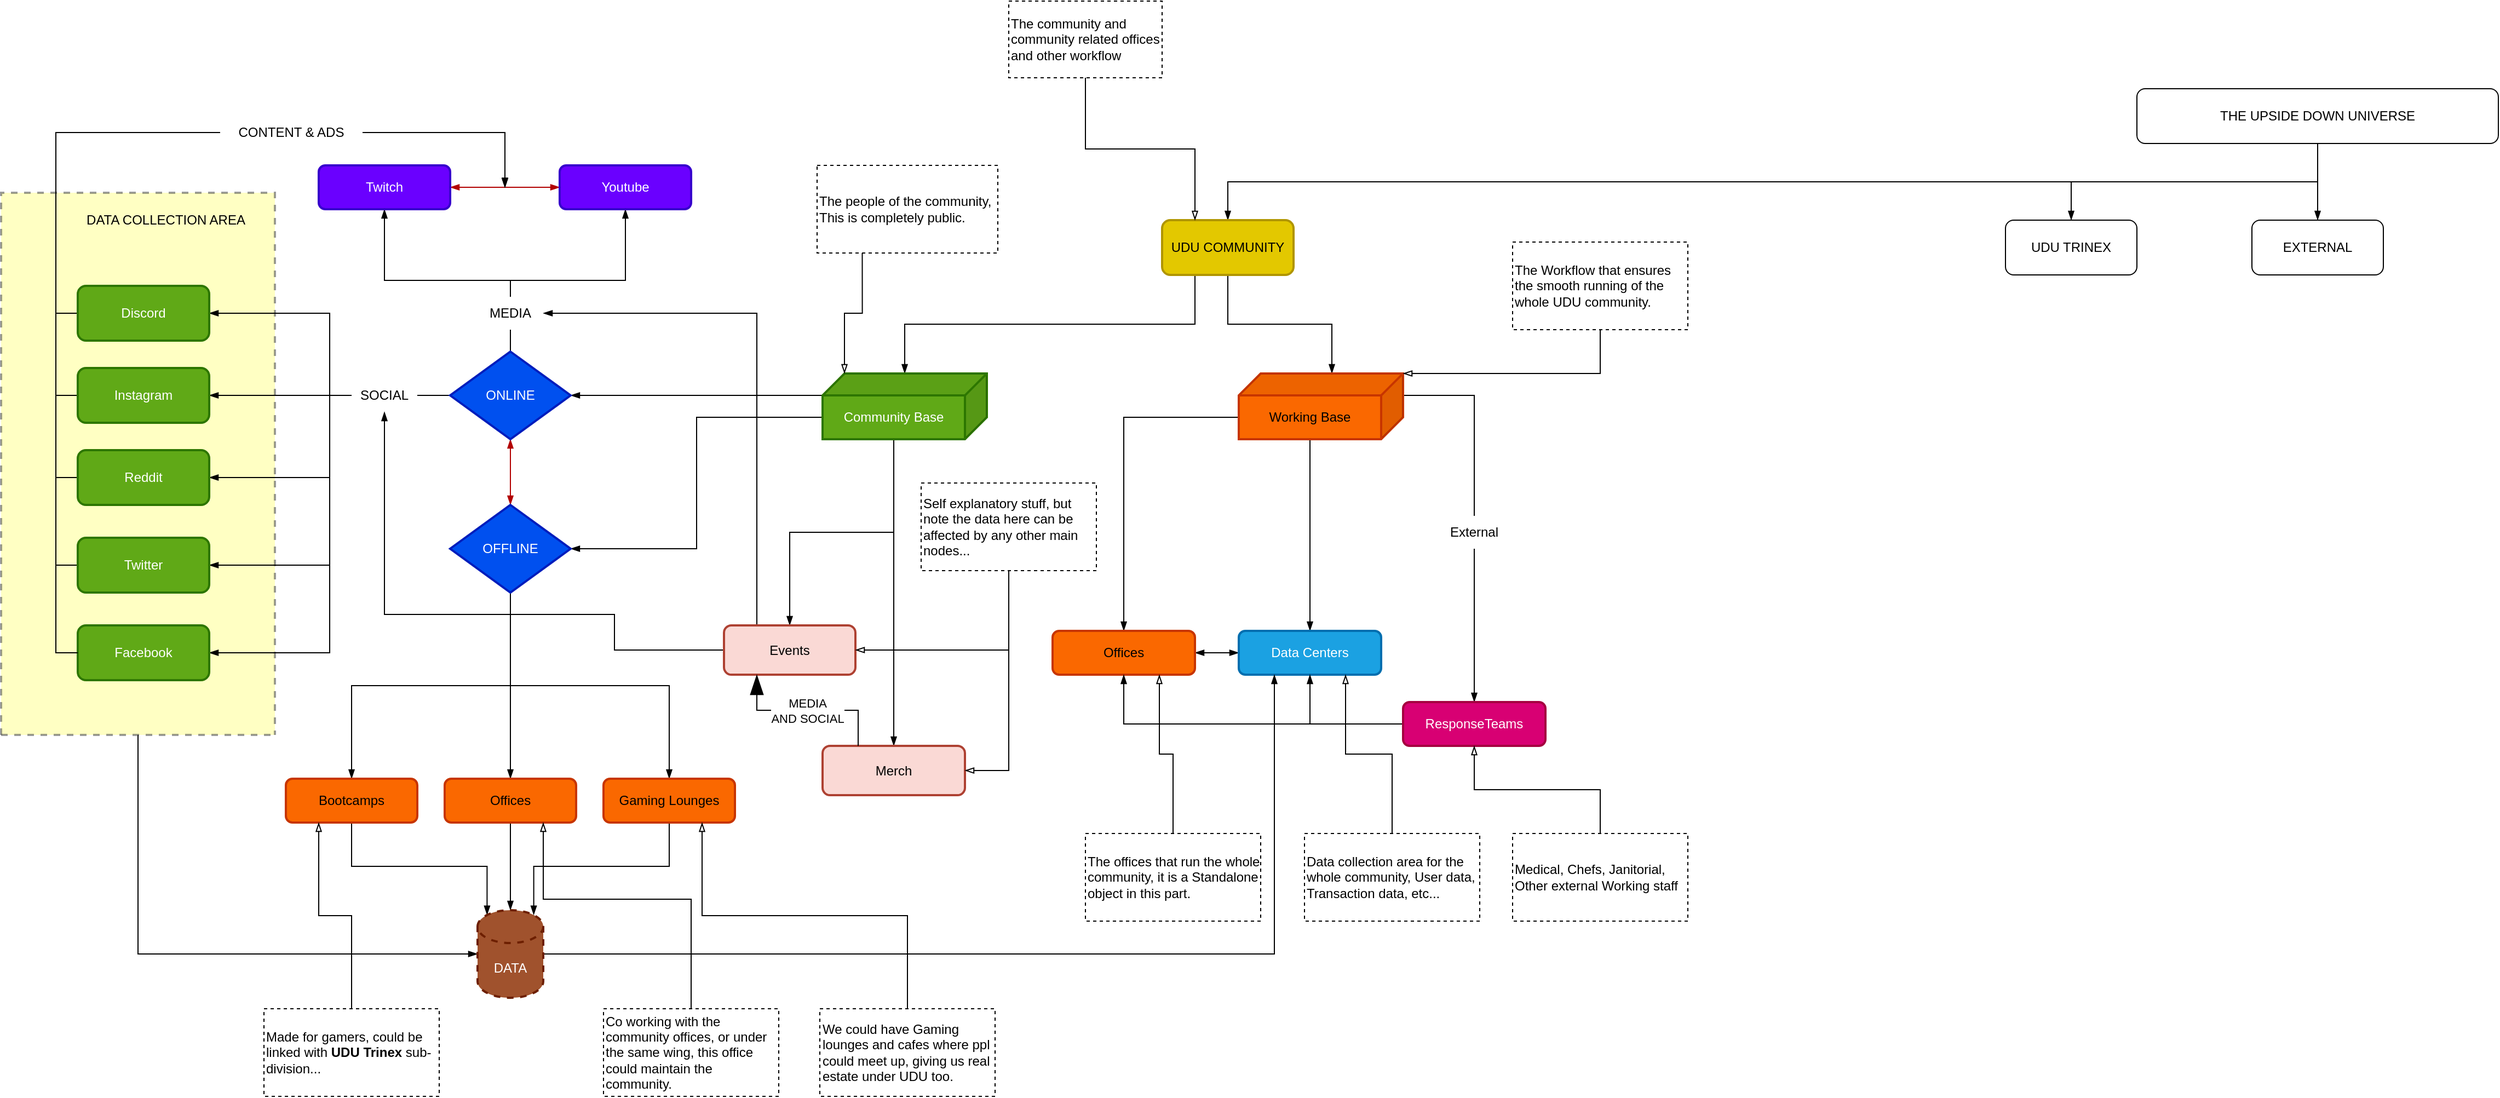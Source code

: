 <mxfile version="17.4.5" type="github">
  <diagram id="UzIdOdW8rw7MmlWbH4_H" name="Page-1">
    <mxGraphModel dx="6578" dy="945" grid="1" gridSize="10" guides="1" tooltips="1" connect="1" arrows="1" fold="1" page="1" pageScale="1" pageWidth="5000" pageHeight="5000" math="0" shadow="0">
      <root>
        <mxCell id="0" />
        <mxCell id="1" parent="0" />
        <mxCell id="_O0FLv9GBhPRjWfexVnR-100" style="edgeStyle=orthogonalEdgeStyle;rounded=0;orthogonalLoop=1;jettySize=auto;html=1;exitX=0.5;exitY=1;exitDx=0;exitDy=0;entryX=0;entryY=0.5;entryDx=0;entryDy=0;entryPerimeter=0;startArrow=none;startFill=0;endArrow=blockThin;endFill=1;" edge="1" parent="1" source="_O0FLv9GBhPRjWfexVnR-96" target="_O0FLv9GBhPRjWfexVnR-99">
          <mxGeometry relative="1" as="geometry" />
        </mxCell>
        <mxCell id="_O0FLv9GBhPRjWfexVnR-96" value="" style="swimlane;startSize=520;shadow=0;dashed=1;strokeColor=#36393d;strokeWidth=2;fillColor=#ffff88;gradientColor=none;opacity=50;" vertex="1" parent="1">
          <mxGeometry x="-1540" y="215" width="250" height="495" as="geometry" />
        </mxCell>
        <mxCell id="_O0FLv9GBhPRjWfexVnR-97" value="DATA COLLECTION AREA" style="text;html=1;align=center;verticalAlign=middle;resizable=0;points=[];autosize=1;strokeColor=none;fillColor=none;" vertex="1" parent="_O0FLv9GBhPRjWfexVnR-96">
          <mxGeometry x="70" y="15" width="160" height="20" as="geometry" />
        </mxCell>
        <mxCell id="_O0FLv9GBhPRjWfexVnR-3" style="edgeStyle=orthogonalEdgeStyle;rounded=0;orthogonalLoop=1;jettySize=auto;html=1;exitX=0.5;exitY=1;exitDx=0;exitDy=0;endArrow=blockThin;endFill=1;" edge="1" parent="1" source="_O0FLv9GBhPRjWfexVnR-1" target="_O0FLv9GBhPRjWfexVnR-6">
          <mxGeometry relative="1" as="geometry">
            <mxPoint x="575" y="270" as="targetPoint" />
          </mxGeometry>
        </mxCell>
        <mxCell id="_O0FLv9GBhPRjWfexVnR-7" style="edgeStyle=orthogonalEdgeStyle;rounded=0;orthogonalLoop=1;jettySize=auto;html=1;exitX=0.5;exitY=1;exitDx=0;exitDy=0;endArrow=blockThin;endFill=1;" edge="1" parent="1" source="_O0FLv9GBhPRjWfexVnR-1" target="_O0FLv9GBhPRjWfexVnR-8">
          <mxGeometry relative="1" as="geometry">
            <mxPoint x="320" y="240" as="targetPoint" />
          </mxGeometry>
        </mxCell>
        <mxCell id="_O0FLv9GBhPRjWfexVnR-9" style="edgeStyle=orthogonalEdgeStyle;rounded=0;orthogonalLoop=1;jettySize=auto;html=1;exitX=0.5;exitY=1;exitDx=0;exitDy=0;endArrow=blockThin;endFill=1;" edge="1" parent="1" source="_O0FLv9GBhPRjWfexVnR-1" target="_O0FLv9GBhPRjWfexVnR-10">
          <mxGeometry relative="1" as="geometry">
            <mxPoint x="150" y="240" as="targetPoint" />
          </mxGeometry>
        </mxCell>
        <mxCell id="_O0FLv9GBhPRjWfexVnR-1" value="THE UPSIDE DOWN UNIVERSE" style="rounded=1;whiteSpace=wrap;html=1;" vertex="1" parent="1">
          <mxGeometry x="410" y="120" width="330" height="50" as="geometry" />
        </mxCell>
        <mxCell id="_O0FLv9GBhPRjWfexVnR-6" value="EXTERNAL" style="rounded=1;whiteSpace=wrap;html=1;" vertex="1" parent="1">
          <mxGeometry x="515" y="240" width="120" height="50" as="geometry" />
        </mxCell>
        <mxCell id="_O0FLv9GBhPRjWfexVnR-8" value="UDU TRINEX" style="rounded=1;whiteSpace=wrap;html=1;" vertex="1" parent="1">
          <mxGeometry x="290" y="240" width="120" height="50" as="geometry" />
        </mxCell>
        <mxCell id="_O0FLv9GBhPRjWfexVnR-13" style="edgeStyle=orthogonalEdgeStyle;rounded=0;orthogonalLoop=1;jettySize=auto;html=1;exitX=0.25;exitY=1;exitDx=0;exitDy=0;endArrow=blockThin;endFill=1;" edge="1" parent="1" source="_O0FLv9GBhPRjWfexVnR-10" target="_O0FLv9GBhPRjWfexVnR-14">
          <mxGeometry relative="1" as="geometry">
            <mxPoint x="-530" y="360" as="targetPoint" />
          </mxGeometry>
        </mxCell>
        <mxCell id="_O0FLv9GBhPRjWfexVnR-56" style="edgeStyle=orthogonalEdgeStyle;rounded=0;orthogonalLoop=1;jettySize=auto;html=1;exitX=0.5;exitY=1;exitDx=0;exitDy=0;entryX=0;entryY=0;entryDx=65;entryDy=0;entryPerimeter=0;startArrow=none;startFill=0;endArrow=blockThin;endFill=1;" edge="1" parent="1" source="_O0FLv9GBhPRjWfexVnR-10" target="_O0FLv9GBhPRjWfexVnR-55">
          <mxGeometry relative="1" as="geometry" />
        </mxCell>
        <mxCell id="_O0FLv9GBhPRjWfexVnR-10" value="UDU COMMUNITY" style="rounded=1;whiteSpace=wrap;html=1;fillColor=#e3c800;strokeColor=#B09500;fontColor=#000000;strokeWidth=2;" vertex="1" parent="1">
          <mxGeometry x="-480" y="240" width="120" height="50" as="geometry" />
        </mxCell>
        <mxCell id="_O0FLv9GBhPRjWfexVnR-57" style="edgeStyle=orthogonalEdgeStyle;rounded=0;orthogonalLoop=1;jettySize=auto;html=1;exitX=0.5;exitY=1;exitDx=0;exitDy=0;entryX=0.25;entryY=0;entryDx=0;entryDy=0;startArrow=none;startFill=0;endArrow=blockThin;endFill=0;" edge="1" parent="1" source="_O0FLv9GBhPRjWfexVnR-11" target="_O0FLv9GBhPRjWfexVnR-10">
          <mxGeometry relative="1" as="geometry" />
        </mxCell>
        <mxCell id="_O0FLv9GBhPRjWfexVnR-11" value="The community and community related offices and other workflow" style="text;html=1;strokeColor=default;fillColor=none;align=left;verticalAlign=middle;whiteSpace=wrap;rounded=0;dashed=1;" vertex="1" parent="1">
          <mxGeometry x="-620" y="40" width="140" height="70" as="geometry" />
        </mxCell>
        <mxCell id="_O0FLv9GBhPRjWfexVnR-15" style="edgeStyle=orthogonalEdgeStyle;rounded=0;orthogonalLoop=1;jettySize=auto;html=1;exitX=0;exitY=0;exitDx=150;exitDy=20;exitPerimeter=0;endArrow=blockThin;endFill=1;" edge="1" parent="1" source="_O0FLv9GBhPRjWfexVnR-14" target="_O0FLv9GBhPRjWfexVnR-16">
          <mxGeometry relative="1" as="geometry">
            <mxPoint x="-1020" y="400" as="targetPoint" />
          </mxGeometry>
        </mxCell>
        <mxCell id="_O0FLv9GBhPRjWfexVnR-45" style="edgeStyle=orthogonalEdgeStyle;rounded=0;orthogonalLoop=1;jettySize=auto;html=1;exitX=0;exitY=0;exitDx=150;exitDy=40;exitPerimeter=0;entryX=1;entryY=0.5;entryDx=0;entryDy=0;startArrow=none;startFill=0;endArrow=blockThin;endFill=1;" edge="1" parent="1" source="_O0FLv9GBhPRjWfexVnR-14" target="_O0FLv9GBhPRjWfexVnR-44">
          <mxGeometry relative="1" as="geometry" />
        </mxCell>
        <mxCell id="_O0FLv9GBhPRjWfexVnR-72" style="edgeStyle=orthogonalEdgeStyle;rounded=0;orthogonalLoop=1;jettySize=auto;html=1;exitX=0;exitY=0;exitDx=85;exitDy=60;exitPerimeter=0;startArrow=none;startFill=0;endArrow=blockThin;endFill=1;" edge="1" parent="1" source="_O0FLv9GBhPRjWfexVnR-14" target="_O0FLv9GBhPRjWfexVnR-73">
          <mxGeometry relative="1" as="geometry">
            <mxPoint x="-820" y="600" as="targetPoint" />
          </mxGeometry>
        </mxCell>
        <mxCell id="_O0FLv9GBhPRjWfexVnR-74" style="edgeStyle=orthogonalEdgeStyle;rounded=0;orthogonalLoop=1;jettySize=auto;html=1;exitX=0;exitY=0;exitDx=85;exitDy=60;exitPerimeter=0;startArrow=none;startFill=0;endArrow=blockThin;endFill=1;" edge="1" parent="1" source="_O0FLv9GBhPRjWfexVnR-14" target="_O0FLv9GBhPRjWfexVnR-75">
          <mxGeometry relative="1" as="geometry">
            <mxPoint x="-650" y="610" as="targetPoint" />
          </mxGeometry>
        </mxCell>
        <mxCell id="_O0FLv9GBhPRjWfexVnR-14" value="Community Base" style="shape=cube;whiteSpace=wrap;html=1;boundedLbl=1;backgroundOutline=1;darkOpacity=0.05;darkOpacity2=0.1;strokeColor=#2D7600;shadow=0;flipH=1;fillColor=#60a917;fontColor=#ffffff;strokeWidth=2;" vertex="1" parent="1">
          <mxGeometry x="-790" y="380" width="150" height="60" as="geometry" />
        </mxCell>
        <mxCell id="_O0FLv9GBhPRjWfexVnR-17" style="rounded=0;orthogonalLoop=1;jettySize=auto;html=1;exitX=0.5;exitY=0;exitDx=0;exitDy=0;endArrow=blockThin;endFill=1;edgeStyle=orthogonalEdgeStyle;" edge="1" parent="1" source="_O0FLv9GBhPRjWfexVnR-16" target="_O0FLv9GBhPRjWfexVnR-18">
          <mxGeometry relative="1" as="geometry">
            <mxPoint x="-970" y="200" as="targetPoint" />
          </mxGeometry>
        </mxCell>
        <mxCell id="_O0FLv9GBhPRjWfexVnR-21" style="edgeStyle=orthogonalEdgeStyle;rounded=0;orthogonalLoop=1;jettySize=auto;html=1;exitX=0.5;exitY=0;exitDx=0;exitDy=0;entryX=0.5;entryY=1;entryDx=0;entryDy=0;endArrow=blockThin;endFill=1;" edge="1" parent="1" source="_O0FLv9GBhPRjWfexVnR-16" target="_O0FLv9GBhPRjWfexVnR-19">
          <mxGeometry relative="1" as="geometry" />
        </mxCell>
        <mxCell id="_O0FLv9GBhPRjWfexVnR-23" style="edgeStyle=orthogonalEdgeStyle;rounded=0;orthogonalLoop=1;jettySize=auto;html=1;exitX=0;exitY=0.5;exitDx=0;exitDy=0;endArrow=blockThin;endFill=1;" edge="1" parent="1" source="_O0FLv9GBhPRjWfexVnR-16" target="_O0FLv9GBhPRjWfexVnR-24">
          <mxGeometry relative="1" as="geometry">
            <mxPoint x="-1360" y="400" as="targetPoint" />
          </mxGeometry>
        </mxCell>
        <mxCell id="_O0FLv9GBhPRjWfexVnR-30" style="edgeStyle=orthogonalEdgeStyle;rounded=0;orthogonalLoop=1;jettySize=auto;html=1;exitX=0;exitY=0.5;exitDx=0;exitDy=0;entryX=1;entryY=0.5;entryDx=0;entryDy=0;endArrow=blockThin;endFill=1;" edge="1" parent="1" source="_O0FLv9GBhPRjWfexVnR-16" target="_O0FLv9GBhPRjWfexVnR-26">
          <mxGeometry relative="1" as="geometry" />
        </mxCell>
        <mxCell id="_O0FLv9GBhPRjWfexVnR-31" style="edgeStyle=orthogonalEdgeStyle;rounded=0;orthogonalLoop=1;jettySize=auto;html=1;exitX=0;exitY=0.5;exitDx=0;exitDy=0;entryX=1;entryY=0.5;entryDx=0;entryDy=0;endArrow=blockThin;endFill=1;" edge="1" parent="1" source="_O0FLv9GBhPRjWfexVnR-16" target="_O0FLv9GBhPRjWfexVnR-27">
          <mxGeometry relative="1" as="geometry" />
        </mxCell>
        <mxCell id="_O0FLv9GBhPRjWfexVnR-32" style="edgeStyle=orthogonalEdgeStyle;rounded=0;orthogonalLoop=1;jettySize=auto;html=1;exitX=0;exitY=0.5;exitDx=0;exitDy=0;entryX=1;entryY=0.5;entryDx=0;entryDy=0;endArrow=blockThin;endFill=1;" edge="1" parent="1" source="_O0FLv9GBhPRjWfexVnR-16" target="_O0FLv9GBhPRjWfexVnR-28">
          <mxGeometry relative="1" as="geometry" />
        </mxCell>
        <mxCell id="_O0FLv9GBhPRjWfexVnR-33" style="edgeStyle=orthogonalEdgeStyle;rounded=0;orthogonalLoop=1;jettySize=auto;html=1;exitX=0;exitY=0.5;exitDx=0;exitDy=0;entryX=1;entryY=0.5;entryDx=0;entryDy=0;endArrow=blockThin;endFill=1;" edge="1" parent="1" source="_O0FLv9GBhPRjWfexVnR-16" target="_O0FLv9GBhPRjWfexVnR-29">
          <mxGeometry relative="1" as="geometry" />
        </mxCell>
        <mxCell id="_O0FLv9GBhPRjWfexVnR-48" style="edgeStyle=orthogonalEdgeStyle;rounded=0;orthogonalLoop=1;jettySize=auto;html=1;exitX=0.5;exitY=1;exitDx=0;exitDy=0;entryX=0.5;entryY=0;entryDx=0;entryDy=0;startArrow=blockThin;startFill=1;endArrow=blockThin;endFill=1;fillColor=#e51400;strokeColor=#B20000;" edge="1" parent="1" source="_O0FLv9GBhPRjWfexVnR-16" target="_O0FLv9GBhPRjWfexVnR-44">
          <mxGeometry relative="1" as="geometry" />
        </mxCell>
        <mxCell id="_O0FLv9GBhPRjWfexVnR-16" value="ONLINE" style="rhombus;whiteSpace=wrap;html=1;shadow=0;strokeColor=#001DBC;strokeWidth=2;fillColor=#0050ef;fontColor=#ffffff;" vertex="1" parent="1">
          <mxGeometry x="-1130" y="360" width="110" height="80" as="geometry" />
        </mxCell>
        <mxCell id="_O0FLv9GBhPRjWfexVnR-35" style="edgeStyle=orthogonalEdgeStyle;rounded=0;orthogonalLoop=1;jettySize=auto;html=1;exitX=0;exitY=0.5;exitDx=0;exitDy=0;entryX=1;entryY=0.5;entryDx=0;entryDy=0;endArrow=blockThin;endFill=1;startArrow=blockThin;startFill=1;fillColor=#e51400;strokeColor=#B20000;" edge="1" parent="1" source="_O0FLv9GBhPRjWfexVnR-18" target="_O0FLv9GBhPRjWfexVnR-19">
          <mxGeometry relative="1" as="geometry" />
        </mxCell>
        <mxCell id="_O0FLv9GBhPRjWfexVnR-18" value="Youtube" style="rounded=1;whiteSpace=wrap;html=1;shadow=0;strokeColor=#3700CC;strokeWidth=2;fillColor=#6a00ff;fontColor=#ffffff;" vertex="1" parent="1">
          <mxGeometry x="-1030" y="190" width="120" height="40" as="geometry" />
        </mxCell>
        <mxCell id="_O0FLv9GBhPRjWfexVnR-19" value="Twitch" style="rounded=1;whiteSpace=wrap;html=1;shadow=0;strokeColor=#3700CC;strokeWidth=2;fillColor=#6a00ff;fontColor=#ffffff;" vertex="1" parent="1">
          <mxGeometry x="-1250" y="190" width="120" height="40" as="geometry" />
        </mxCell>
        <mxCell id="_O0FLv9GBhPRjWfexVnR-22" value="MEDIA" style="text;html=1;strokeColor=none;fillColor=default;align=center;verticalAlign=middle;whiteSpace=wrap;rounded=0;shadow=0;" vertex="1" parent="1">
          <mxGeometry x="-1105" y="310" width="60" height="30" as="geometry" />
        </mxCell>
        <mxCell id="_O0FLv9GBhPRjWfexVnR-37" style="edgeStyle=orthogonalEdgeStyle;rounded=0;orthogonalLoop=1;jettySize=auto;html=1;exitX=0;exitY=0.5;exitDx=0;exitDy=0;startArrow=none;startFill=0;endArrow=blockThin;endFill=1;" edge="1" parent="1" source="_O0FLv9GBhPRjWfexVnR-24">
          <mxGeometry relative="1" as="geometry">
            <mxPoint x="-1080" y="210" as="targetPoint" />
            <Array as="points">
              <mxPoint x="-1490" y="400" />
              <mxPoint x="-1490" y="160" />
              <mxPoint x="-1080" y="160" />
            </Array>
          </mxGeometry>
        </mxCell>
        <mxCell id="_O0FLv9GBhPRjWfexVnR-24" value="Instagram" style="rounded=1;whiteSpace=wrap;html=1;shadow=0;strokeColor=#2D7600;strokeWidth=2;fillColor=#60a917;fontColor=#ffffff;" vertex="1" parent="1">
          <mxGeometry x="-1470" y="375" width="120" height="50" as="geometry" />
        </mxCell>
        <mxCell id="_O0FLv9GBhPRjWfexVnR-36" style="edgeStyle=orthogonalEdgeStyle;rounded=0;orthogonalLoop=1;jettySize=auto;html=1;exitX=0;exitY=0.5;exitDx=0;exitDy=0;startArrow=none;startFill=0;endArrow=blockThin;endFill=1;" edge="1" parent="1" source="_O0FLv9GBhPRjWfexVnR-26">
          <mxGeometry relative="1" as="geometry">
            <mxPoint x="-1080" y="210" as="targetPoint" />
            <Array as="points">
              <mxPoint x="-1490" y="325" />
              <mxPoint x="-1490" y="160" />
              <mxPoint x="-1080" y="160" />
            </Array>
          </mxGeometry>
        </mxCell>
        <mxCell id="_O0FLv9GBhPRjWfexVnR-26" value="Discord" style="rounded=1;whiteSpace=wrap;html=1;shadow=0;strokeColor=#2D7600;strokeWidth=2;fillColor=#60a917;fontColor=#ffffff;" vertex="1" parent="1">
          <mxGeometry x="-1470" y="300" width="120" height="50" as="geometry" />
        </mxCell>
        <mxCell id="_O0FLv9GBhPRjWfexVnR-38" style="edgeStyle=orthogonalEdgeStyle;rounded=0;orthogonalLoop=1;jettySize=auto;html=1;exitX=0;exitY=0.5;exitDx=0;exitDy=0;startArrow=none;startFill=0;endArrow=blockThin;endFill=1;" edge="1" parent="1" source="_O0FLv9GBhPRjWfexVnR-27">
          <mxGeometry relative="1" as="geometry">
            <mxPoint x="-1080" y="210" as="targetPoint" />
            <Array as="points">
              <mxPoint x="-1490" y="475" />
              <mxPoint x="-1490" y="160" />
              <mxPoint x="-1080" y="160" />
            </Array>
          </mxGeometry>
        </mxCell>
        <mxCell id="_O0FLv9GBhPRjWfexVnR-27" value="Reddit" style="rounded=1;whiteSpace=wrap;html=1;shadow=0;strokeColor=#2D7600;strokeWidth=2;fillColor=#60a917;fontColor=#ffffff;" vertex="1" parent="1">
          <mxGeometry x="-1470" y="450" width="120" height="50" as="geometry" />
        </mxCell>
        <mxCell id="_O0FLv9GBhPRjWfexVnR-39" style="edgeStyle=orthogonalEdgeStyle;rounded=0;orthogonalLoop=1;jettySize=auto;html=1;exitX=0;exitY=0.5;exitDx=0;exitDy=0;startArrow=none;startFill=0;endArrow=blockThin;endFill=1;" edge="1" parent="1" source="_O0FLv9GBhPRjWfexVnR-28">
          <mxGeometry relative="1" as="geometry">
            <mxPoint x="-1080" y="210" as="targetPoint" />
            <Array as="points">
              <mxPoint x="-1490" y="555" />
              <mxPoint x="-1490" y="160" />
              <mxPoint x="-1080" y="160" />
            </Array>
          </mxGeometry>
        </mxCell>
        <mxCell id="_O0FLv9GBhPRjWfexVnR-28" value="Twitter" style="rounded=1;whiteSpace=wrap;html=1;shadow=0;strokeColor=#2D7600;strokeWidth=2;fillColor=#60a917;fontColor=#ffffff;" vertex="1" parent="1">
          <mxGeometry x="-1470" y="530" width="120" height="50" as="geometry" />
        </mxCell>
        <mxCell id="_O0FLv9GBhPRjWfexVnR-40" style="edgeStyle=orthogonalEdgeStyle;rounded=0;orthogonalLoop=1;jettySize=auto;html=1;exitX=0;exitY=0.5;exitDx=0;exitDy=0;startArrow=none;startFill=0;endArrow=blockThin;endFill=1;" edge="1" parent="1" source="_O0FLv9GBhPRjWfexVnR-41">
          <mxGeometry relative="1" as="geometry">
            <mxPoint x="-1080" y="210" as="targetPoint" />
            <Array as="points">
              <mxPoint x="-1080" y="160" />
            </Array>
          </mxGeometry>
        </mxCell>
        <mxCell id="_O0FLv9GBhPRjWfexVnR-29" value="Facebook" style="rounded=1;whiteSpace=wrap;html=1;shadow=0;strokeColor=#2D7600;strokeWidth=2;fillColor=#60a917;fontColor=#ffffff;" vertex="1" parent="1">
          <mxGeometry x="-1470" y="610" width="120" height="50" as="geometry" />
        </mxCell>
        <mxCell id="_O0FLv9GBhPRjWfexVnR-34" value="SOCIAL" style="text;html=1;strokeColor=none;fillColor=default;align=center;verticalAlign=middle;whiteSpace=wrap;rounded=0;shadow=0;" vertex="1" parent="1">
          <mxGeometry x="-1220" y="385" width="60" height="30" as="geometry" />
        </mxCell>
        <mxCell id="_O0FLv9GBhPRjWfexVnR-41" value="CONTENT &amp;amp; ADS" style="text;html=1;strokeColor=none;fillColor=default;align=center;verticalAlign=middle;whiteSpace=wrap;rounded=0;shadow=0;" vertex="1" parent="1">
          <mxGeometry x="-1340" y="145" width="130" height="30" as="geometry" />
        </mxCell>
        <mxCell id="_O0FLv9GBhPRjWfexVnR-42" value="" style="edgeStyle=orthogonalEdgeStyle;rounded=0;orthogonalLoop=1;jettySize=auto;html=1;exitX=0;exitY=0.5;exitDx=0;exitDy=0;startArrow=none;startFill=0;endArrow=none;endFill=1;" edge="1" parent="1" source="_O0FLv9GBhPRjWfexVnR-29" target="_O0FLv9GBhPRjWfexVnR-41">
          <mxGeometry relative="1" as="geometry">
            <mxPoint x="-1080" y="210" as="targetPoint" />
            <mxPoint x="-1470" y="635" as="sourcePoint" />
            <Array as="points">
              <mxPoint x="-1490" y="635" />
              <mxPoint x="-1490" y="160" />
            </Array>
          </mxGeometry>
        </mxCell>
        <mxCell id="_O0FLv9GBhPRjWfexVnR-49" style="edgeStyle=orthogonalEdgeStyle;rounded=0;orthogonalLoop=1;jettySize=auto;html=1;exitX=0.5;exitY=1;exitDx=0;exitDy=0;startArrow=none;startFill=0;endArrow=blockThin;endFill=1;" edge="1" parent="1" source="_O0FLv9GBhPRjWfexVnR-44" target="_O0FLv9GBhPRjWfexVnR-50">
          <mxGeometry relative="1" as="geometry">
            <mxPoint x="-1075" y="730" as="targetPoint" />
          </mxGeometry>
        </mxCell>
        <mxCell id="_O0FLv9GBhPRjWfexVnR-53" style="edgeStyle=orthogonalEdgeStyle;rounded=0;orthogonalLoop=1;jettySize=auto;html=1;exitX=0.5;exitY=1;exitDx=0;exitDy=0;entryX=0.5;entryY=0;entryDx=0;entryDy=0;startArrow=none;startFill=0;endArrow=blockThin;endFill=1;" edge="1" parent="1" source="_O0FLv9GBhPRjWfexVnR-44" target="_O0FLv9GBhPRjWfexVnR-52">
          <mxGeometry relative="1" as="geometry" />
        </mxCell>
        <mxCell id="_O0FLv9GBhPRjWfexVnR-54" style="edgeStyle=orthogonalEdgeStyle;rounded=0;orthogonalLoop=1;jettySize=auto;html=1;exitX=0.5;exitY=1;exitDx=0;exitDy=0;entryX=0.5;entryY=0;entryDx=0;entryDy=0;startArrow=none;startFill=0;endArrow=blockThin;endFill=1;" edge="1" parent="1" source="_O0FLv9GBhPRjWfexVnR-44" target="_O0FLv9GBhPRjWfexVnR-51">
          <mxGeometry relative="1" as="geometry" />
        </mxCell>
        <mxCell id="_O0FLv9GBhPRjWfexVnR-44" value="OFFLINE" style="rhombus;whiteSpace=wrap;html=1;shadow=0;strokeColor=#001DBC;strokeWidth=2;fillColor=#0050ef;fontColor=#ffffff;" vertex="1" parent="1">
          <mxGeometry x="-1130" y="500" width="110" height="80" as="geometry" />
        </mxCell>
        <mxCell id="_O0FLv9GBhPRjWfexVnR-101" style="edgeStyle=orthogonalEdgeStyle;rounded=0;orthogonalLoop=1;jettySize=auto;html=1;exitX=0.5;exitY=1;exitDx=0;exitDy=0;entryX=0.5;entryY=0;entryDx=0;entryDy=0;entryPerimeter=0;startArrow=none;startFill=0;endArrow=blockThin;endFill=1;" edge="1" parent="1" source="_O0FLv9GBhPRjWfexVnR-50" target="_O0FLv9GBhPRjWfexVnR-99">
          <mxGeometry relative="1" as="geometry" />
        </mxCell>
        <mxCell id="_O0FLv9GBhPRjWfexVnR-50" value="Offices" style="rounded=1;whiteSpace=wrap;html=1;shadow=0;strokeColor=#C73500;strokeWidth=2;fillColor=#fa6800;fontColor=#000000;" vertex="1" parent="1">
          <mxGeometry x="-1135" y="750" width="120" height="40" as="geometry" />
        </mxCell>
        <mxCell id="_O0FLv9GBhPRjWfexVnR-102" style="edgeStyle=orthogonalEdgeStyle;rounded=0;orthogonalLoop=1;jettySize=auto;html=1;exitX=0.5;exitY=1;exitDx=0;exitDy=0;entryX=0.145;entryY=0;entryDx=0;entryDy=4.35;entryPerimeter=0;startArrow=none;startFill=0;endArrow=blockThin;endFill=1;" edge="1" parent="1" source="_O0FLv9GBhPRjWfexVnR-51" target="_O0FLv9GBhPRjWfexVnR-99">
          <mxGeometry relative="1" as="geometry" />
        </mxCell>
        <mxCell id="_O0FLv9GBhPRjWfexVnR-51" value="Bootcamps" style="rounded=1;whiteSpace=wrap;html=1;shadow=0;strokeColor=#C73500;strokeWidth=2;fillColor=#fa6800;fontColor=#000000;" vertex="1" parent="1">
          <mxGeometry x="-1280" y="750" width="120" height="40" as="geometry" />
        </mxCell>
        <mxCell id="_O0FLv9GBhPRjWfexVnR-103" style="edgeStyle=orthogonalEdgeStyle;rounded=0;orthogonalLoop=1;jettySize=auto;html=1;exitX=0.5;exitY=1;exitDx=0;exitDy=0;entryX=0.855;entryY=0;entryDx=0;entryDy=4.35;entryPerimeter=0;startArrow=none;startFill=0;endArrow=blockThin;endFill=1;" edge="1" parent="1" source="_O0FLv9GBhPRjWfexVnR-52" target="_O0FLv9GBhPRjWfexVnR-99">
          <mxGeometry relative="1" as="geometry" />
        </mxCell>
        <mxCell id="_O0FLv9GBhPRjWfexVnR-52" value="Gaming Lounges" style="rounded=1;whiteSpace=wrap;html=1;shadow=0;strokeColor=#C73500;strokeWidth=2;fillColor=#fa6800;fontColor=#000000;" vertex="1" parent="1">
          <mxGeometry x="-990" y="750" width="120" height="40" as="geometry" />
        </mxCell>
        <mxCell id="_O0FLv9GBhPRjWfexVnR-61" style="edgeStyle=orthogonalEdgeStyle;rounded=0;orthogonalLoop=1;jettySize=auto;html=1;exitX=0;exitY=0;exitDx=150;exitDy=40;exitPerimeter=0;entryX=0.5;entryY=0;entryDx=0;entryDy=0;startArrow=none;startFill=0;endArrow=blockThin;endFill=1;" edge="1" parent="1" source="_O0FLv9GBhPRjWfexVnR-55" target="_O0FLv9GBhPRjWfexVnR-60">
          <mxGeometry relative="1" as="geometry" />
        </mxCell>
        <mxCell id="_O0FLv9GBhPRjWfexVnR-63" style="edgeStyle=orthogonalEdgeStyle;rounded=0;orthogonalLoop=1;jettySize=auto;html=1;exitX=0;exitY=0;exitDx=85;exitDy=60;exitPerimeter=0;entryX=0.5;entryY=0;entryDx=0;entryDy=0;startArrow=none;startFill=0;endArrow=blockThin;endFill=1;" edge="1" parent="1" source="_O0FLv9GBhPRjWfexVnR-55" target="_O0FLv9GBhPRjWfexVnR-62">
          <mxGeometry relative="1" as="geometry" />
        </mxCell>
        <mxCell id="_O0FLv9GBhPRjWfexVnR-66" style="edgeStyle=orthogonalEdgeStyle;rounded=0;orthogonalLoop=1;jettySize=auto;html=1;exitX=0;exitY=0;exitDx=0;exitDy=20;exitPerimeter=0;entryX=0.5;entryY=0;entryDx=0;entryDy=0;startArrow=none;startFill=0;endArrow=blockThin;endFill=1;" edge="1" parent="1" source="_O0FLv9GBhPRjWfexVnR-55" target="_O0FLv9GBhPRjWfexVnR-65">
          <mxGeometry relative="1" as="geometry" />
        </mxCell>
        <mxCell id="_O0FLv9GBhPRjWfexVnR-55" value="Working Base" style="shape=cube;whiteSpace=wrap;html=1;boundedLbl=1;backgroundOutline=1;darkOpacity=0.05;darkOpacity2=0.1;strokeColor=#C73500;shadow=0;flipH=1;fillColor=#fa6800;fontColor=#000000;strokeWidth=2;" vertex="1" parent="1">
          <mxGeometry x="-410" y="380" width="150" height="60" as="geometry" />
        </mxCell>
        <mxCell id="_O0FLv9GBhPRjWfexVnR-69" style="edgeStyle=orthogonalEdgeStyle;rounded=0;orthogonalLoop=1;jettySize=auto;html=1;exitX=1;exitY=0.5;exitDx=0;exitDy=0;entryX=0;entryY=0.5;entryDx=0;entryDy=0;startArrow=blockThin;startFill=1;endArrow=blockThin;endFill=1;" edge="1" parent="1" source="_O0FLv9GBhPRjWfexVnR-60" target="_O0FLv9GBhPRjWfexVnR-62">
          <mxGeometry relative="1" as="geometry" />
        </mxCell>
        <mxCell id="_O0FLv9GBhPRjWfexVnR-60" value="Offices" style="rounded=1;whiteSpace=wrap;html=1;shadow=0;strokeColor=#C73500;strokeWidth=2;fillColor=#fa6800;fontColor=#000000;" vertex="1" parent="1">
          <mxGeometry x="-580" y="615" width="130" height="40" as="geometry" />
        </mxCell>
        <mxCell id="_O0FLv9GBhPRjWfexVnR-62" value="Data Centers" style="rounded=1;whiteSpace=wrap;html=1;shadow=0;strokeColor=#006EAF;strokeWidth=2;fillColor=#1ba1e2;fontColor=#ffffff;" vertex="1" parent="1">
          <mxGeometry x="-410" y="615" width="130" height="40" as="geometry" />
        </mxCell>
        <mxCell id="_O0FLv9GBhPRjWfexVnR-67" style="edgeStyle=orthogonalEdgeStyle;rounded=0;orthogonalLoop=1;jettySize=auto;html=1;exitX=0;exitY=0.5;exitDx=0;exitDy=0;entryX=0.5;entryY=1;entryDx=0;entryDy=0;startArrow=none;startFill=0;endArrow=blockThin;endFill=1;" edge="1" parent="1" source="_O0FLv9GBhPRjWfexVnR-65" target="_O0FLv9GBhPRjWfexVnR-62">
          <mxGeometry relative="1" as="geometry" />
        </mxCell>
        <mxCell id="_O0FLv9GBhPRjWfexVnR-68" style="edgeStyle=orthogonalEdgeStyle;rounded=0;orthogonalLoop=1;jettySize=auto;html=1;exitX=0;exitY=0.5;exitDx=0;exitDy=0;entryX=0.5;entryY=1;entryDx=0;entryDy=0;startArrow=none;startFill=0;endArrow=blockThin;endFill=1;" edge="1" parent="1" source="_O0FLv9GBhPRjWfexVnR-65" target="_O0FLv9GBhPRjWfexVnR-60">
          <mxGeometry relative="1" as="geometry" />
        </mxCell>
        <mxCell id="_O0FLv9GBhPRjWfexVnR-65" value="ResponseTeams" style="rounded=1;whiteSpace=wrap;html=1;shadow=0;strokeColor=#A50040;strokeWidth=2;fillColor=#d80073;fontColor=#ffffff;" vertex="1" parent="1">
          <mxGeometry x="-260" y="680" width="130" height="40" as="geometry" />
        </mxCell>
        <mxCell id="_O0FLv9GBhPRjWfexVnR-70" value="External" style="text;html=1;strokeColor=none;fillColor=default;align=center;verticalAlign=middle;whiteSpace=wrap;rounded=0;shadow=0;" vertex="1" parent="1">
          <mxGeometry x="-225" y="510" width="60" height="30" as="geometry" />
        </mxCell>
        <mxCell id="_O0FLv9GBhPRjWfexVnR-81" style="edgeStyle=orthogonalEdgeStyle;rounded=0;orthogonalLoop=1;jettySize=auto;html=1;exitX=0.25;exitY=0;exitDx=0;exitDy=0;entryX=1;entryY=0.5;entryDx=0;entryDy=0;startArrow=none;startFill=0;endArrow=blockThin;endFill=1;" edge="1" parent="1" source="_O0FLv9GBhPRjWfexVnR-73" target="_O0FLv9GBhPRjWfexVnR-22">
          <mxGeometry relative="1" as="geometry" />
        </mxCell>
        <mxCell id="_O0FLv9GBhPRjWfexVnR-85" style="edgeStyle=orthogonalEdgeStyle;rounded=0;orthogonalLoop=1;jettySize=auto;html=1;exitX=0;exitY=0.5;exitDx=0;exitDy=0;entryX=0.5;entryY=1;entryDx=0;entryDy=0;startArrow=none;startFill=0;endArrow=blockThin;endFill=1;" edge="1" parent="1" source="_O0FLv9GBhPRjWfexVnR-73" target="_O0FLv9GBhPRjWfexVnR-34">
          <mxGeometry relative="1" as="geometry">
            <Array as="points">
              <mxPoint x="-980" y="633" />
              <mxPoint x="-980" y="600" />
              <mxPoint x="-1190" y="600" />
            </Array>
          </mxGeometry>
        </mxCell>
        <mxCell id="_O0FLv9GBhPRjWfexVnR-73" value="Events" style="rounded=1;whiteSpace=wrap;html=1;shadow=0;strokeColor=#ae4132;strokeWidth=2;fillColor=#fad9d5;" vertex="1" parent="1">
          <mxGeometry x="-880" y="610" width="120" height="45" as="geometry" />
        </mxCell>
        <mxCell id="_O0FLv9GBhPRjWfexVnR-75" value="Merch" style="rounded=1;whiteSpace=wrap;html=1;shadow=0;strokeColor=#ae4132;strokeWidth=2;fillColor=#fad9d5;" vertex="1" parent="1">
          <mxGeometry x="-790" y="720" width="130" height="45" as="geometry" />
        </mxCell>
        <mxCell id="_O0FLv9GBhPRjWfexVnR-84" value="MEDIA&lt;br&gt;AND SOCIAL" style="endArrow=blockThin;endSize=16;endFill=1;html=1;rounded=0;edgeStyle=orthogonalEdgeStyle;exitX=0.25;exitY=0;exitDx=0;exitDy=0;entryX=0.25;entryY=1;entryDx=0;entryDy=0;" edge="1" parent="1" source="_O0FLv9GBhPRjWfexVnR-75" target="_O0FLv9GBhPRjWfexVnR-73">
          <mxGeometry width="160" relative="1" as="geometry">
            <mxPoint x="-747.5" y="775" as="sourcePoint" />
            <mxPoint x="-640" y="820" as="targetPoint" />
          </mxGeometry>
        </mxCell>
        <mxCell id="_O0FLv9GBhPRjWfexVnR-87" style="edgeStyle=orthogonalEdgeStyle;rounded=0;orthogonalLoop=1;jettySize=auto;html=1;exitX=0.5;exitY=0;exitDx=0;exitDy=0;entryX=0.5;entryY=1;entryDx=0;entryDy=0;startArrow=none;startFill=0;endArrow=blockThin;endFill=0;" edge="1" parent="1" source="_O0FLv9GBhPRjWfexVnR-86" target="_O0FLv9GBhPRjWfexVnR-65">
          <mxGeometry relative="1" as="geometry" />
        </mxCell>
        <mxCell id="_O0FLv9GBhPRjWfexVnR-86" value="Medical, Chefs, Janitorial, Other external Working staff" style="text;html=1;strokeColor=default;fillColor=none;align=left;verticalAlign=middle;whiteSpace=wrap;rounded=0;shadow=0;dashed=1;" vertex="1" parent="1">
          <mxGeometry x="-160" y="800" width="160" height="80" as="geometry" />
        </mxCell>
        <mxCell id="_O0FLv9GBhPRjWfexVnR-89" style="edgeStyle=orthogonalEdgeStyle;rounded=0;orthogonalLoop=1;jettySize=auto;html=1;exitX=0.5;exitY=0;exitDx=0;exitDy=0;entryX=0.75;entryY=1;entryDx=0;entryDy=0;startArrow=none;startFill=0;endArrow=blockThin;endFill=0;" edge="1" parent="1" source="_O0FLv9GBhPRjWfexVnR-88" target="_O0FLv9GBhPRjWfexVnR-62">
          <mxGeometry relative="1" as="geometry" />
        </mxCell>
        <mxCell id="_O0FLv9GBhPRjWfexVnR-88" value="Data collection area for the whole community, User data, Transaction data, etc..." style="text;html=1;strokeColor=default;fillColor=none;align=left;verticalAlign=middle;whiteSpace=wrap;rounded=0;shadow=0;dashed=1;" vertex="1" parent="1">
          <mxGeometry x="-350" y="800" width="160" height="80" as="geometry" />
        </mxCell>
        <mxCell id="_O0FLv9GBhPRjWfexVnR-91" style="edgeStyle=orthogonalEdgeStyle;rounded=0;orthogonalLoop=1;jettySize=auto;html=1;exitX=0.5;exitY=0;exitDx=0;exitDy=0;entryX=0.75;entryY=1;entryDx=0;entryDy=0;startArrow=none;startFill=0;endArrow=blockThin;endFill=0;" edge="1" parent="1" source="_O0FLv9GBhPRjWfexVnR-90" target="_O0FLv9GBhPRjWfexVnR-60">
          <mxGeometry relative="1" as="geometry" />
        </mxCell>
        <mxCell id="_O0FLv9GBhPRjWfexVnR-90" value="The offices that run the whole community, it is a Standalone object in this part." style="text;html=1;strokeColor=default;fillColor=none;align=left;verticalAlign=middle;whiteSpace=wrap;rounded=0;shadow=0;dashed=1;" vertex="1" parent="1">
          <mxGeometry x="-550" y="800" width="160" height="80" as="geometry" />
        </mxCell>
        <mxCell id="_O0FLv9GBhPRjWfexVnR-93" style="edgeStyle=orthogonalEdgeStyle;rounded=0;orthogonalLoop=1;jettySize=auto;html=1;exitX=0.5;exitY=1;exitDx=0;exitDy=0;entryX=0;entryY=0;entryDx=0;entryDy=0;entryPerimeter=0;startArrow=none;startFill=0;endArrow=blockThin;endFill=0;" edge="1" parent="1" source="_O0FLv9GBhPRjWfexVnR-92" target="_O0FLv9GBhPRjWfexVnR-55">
          <mxGeometry relative="1" as="geometry">
            <Array as="points">
              <mxPoint x="-80" y="380" />
            </Array>
          </mxGeometry>
        </mxCell>
        <mxCell id="_O0FLv9GBhPRjWfexVnR-92" value="The Workflow that ensures the smooth running of the whole UDU community." style="text;html=1;strokeColor=default;fillColor=none;align=left;verticalAlign=middle;whiteSpace=wrap;rounded=0;shadow=0;dashed=1;" vertex="1" parent="1">
          <mxGeometry x="-160" y="260" width="160" height="80" as="geometry" />
        </mxCell>
        <mxCell id="_O0FLv9GBhPRjWfexVnR-95" style="edgeStyle=orthogonalEdgeStyle;rounded=0;orthogonalLoop=1;jettySize=auto;html=1;exitX=0.25;exitY=1;exitDx=0;exitDy=0;entryX=0;entryY=0;entryDx=130;entryDy=0;entryPerimeter=0;startArrow=none;startFill=0;endArrow=blockThin;endFill=0;" edge="1" parent="1" source="_O0FLv9GBhPRjWfexVnR-94" target="_O0FLv9GBhPRjWfexVnR-14">
          <mxGeometry relative="1" as="geometry" />
        </mxCell>
        <mxCell id="_O0FLv9GBhPRjWfexVnR-94" value="The people of the community, This is completely public." style="text;html=1;strokeColor=default;fillColor=none;align=left;verticalAlign=middle;whiteSpace=wrap;rounded=0;shadow=0;dashed=1;" vertex="1" parent="1">
          <mxGeometry x="-795" y="190" width="165" height="80" as="geometry" />
        </mxCell>
        <mxCell id="_O0FLv9GBhPRjWfexVnR-104" style="edgeStyle=orthogonalEdgeStyle;rounded=0;orthogonalLoop=1;jettySize=auto;html=1;exitX=1;exitY=0.5;exitDx=0;exitDy=0;exitPerimeter=0;entryX=0.25;entryY=1;entryDx=0;entryDy=0;startArrow=none;startFill=0;endArrow=blockThin;endFill=1;" edge="1" parent="1" source="_O0FLv9GBhPRjWfexVnR-99" target="_O0FLv9GBhPRjWfexVnR-62">
          <mxGeometry relative="1" as="geometry">
            <Array as="points">
              <mxPoint x="-377" y="910" />
            </Array>
          </mxGeometry>
        </mxCell>
        <mxCell id="_O0FLv9GBhPRjWfexVnR-99" value="DATA" style="shape=cylinder3;whiteSpace=wrap;html=1;boundedLbl=1;backgroundOutline=1;size=15;shadow=0;dashed=1;strokeColor=#6D1F00;strokeWidth=2;fillColor=#a0522d;fontColor=#ffffff;" vertex="1" parent="1">
          <mxGeometry x="-1105" y="870" width="60" height="80" as="geometry" />
        </mxCell>
        <mxCell id="_O0FLv9GBhPRjWfexVnR-106" style="edgeStyle=orthogonalEdgeStyle;rounded=0;orthogonalLoop=1;jettySize=auto;html=1;exitX=0.5;exitY=0;exitDx=0;exitDy=0;entryX=0.75;entryY=1;entryDx=0;entryDy=0;startArrow=none;startFill=0;endArrow=blockThin;endFill=0;" edge="1" parent="1" source="_O0FLv9GBhPRjWfexVnR-105" target="_O0FLv9GBhPRjWfexVnR-52">
          <mxGeometry relative="1" as="geometry" />
        </mxCell>
        <mxCell id="_O0FLv9GBhPRjWfexVnR-105" value="We could have Gaming lounges and cafes where ppl could meet up, giving us real estate under UDU too." style="text;html=1;strokeColor=default;fillColor=none;align=left;verticalAlign=middle;whiteSpace=wrap;rounded=0;shadow=0;dashed=1;" vertex="1" parent="1">
          <mxGeometry x="-792.5" y="960" width="160" height="80" as="geometry" />
        </mxCell>
        <mxCell id="_O0FLv9GBhPRjWfexVnR-108" style="edgeStyle=orthogonalEdgeStyle;rounded=0;orthogonalLoop=1;jettySize=auto;html=1;exitX=0.5;exitY=0;exitDx=0;exitDy=0;entryX=0.75;entryY=1;entryDx=0;entryDy=0;startArrow=none;startFill=0;endArrow=blockThin;endFill=0;" edge="1" parent="1" source="_O0FLv9GBhPRjWfexVnR-107" target="_O0FLv9GBhPRjWfexVnR-50">
          <mxGeometry relative="1" as="geometry">
            <Array as="points">
              <mxPoint x="-910" y="860" />
              <mxPoint x="-1045" y="860" />
            </Array>
          </mxGeometry>
        </mxCell>
        <mxCell id="_O0FLv9GBhPRjWfexVnR-107" value="Co working with the community offices, or under the same wing, this office could maintain the community." style="text;html=1;strokeColor=default;fillColor=none;align=left;verticalAlign=middle;whiteSpace=wrap;rounded=0;shadow=0;dashed=1;" vertex="1" parent="1">
          <mxGeometry x="-990" y="960" width="160" height="80" as="geometry" />
        </mxCell>
        <mxCell id="_O0FLv9GBhPRjWfexVnR-110" style="edgeStyle=orthogonalEdgeStyle;rounded=0;orthogonalLoop=1;jettySize=auto;html=1;exitX=0.5;exitY=0;exitDx=0;exitDy=0;entryX=0.25;entryY=1;entryDx=0;entryDy=0;startArrow=none;startFill=0;endArrow=blockThin;endFill=0;" edge="1" parent="1" source="_O0FLv9GBhPRjWfexVnR-109" target="_O0FLv9GBhPRjWfexVnR-51">
          <mxGeometry relative="1" as="geometry" />
        </mxCell>
        <mxCell id="_O0FLv9GBhPRjWfexVnR-109" value="Made for gamers, could be linked with &lt;b&gt;UDU Trinex &lt;/b&gt;sub-division..." style="text;html=1;strokeColor=default;fillColor=none;align=left;verticalAlign=middle;whiteSpace=wrap;rounded=0;shadow=0;dashed=1;" vertex="1" parent="1">
          <mxGeometry x="-1300" y="960" width="160" height="80" as="geometry" />
        </mxCell>
        <mxCell id="_O0FLv9GBhPRjWfexVnR-112" style="edgeStyle=orthogonalEdgeStyle;rounded=0;orthogonalLoop=1;jettySize=auto;html=1;exitX=0.5;exitY=1;exitDx=0;exitDy=0;entryX=1;entryY=0.5;entryDx=0;entryDy=0;startArrow=none;startFill=0;endArrow=blockThin;endFill=0;" edge="1" parent="1" source="_O0FLv9GBhPRjWfexVnR-111" target="_O0FLv9GBhPRjWfexVnR-73">
          <mxGeometry relative="1" as="geometry" />
        </mxCell>
        <mxCell id="_O0FLv9GBhPRjWfexVnR-113" style="edgeStyle=orthogonalEdgeStyle;rounded=0;orthogonalLoop=1;jettySize=auto;html=1;exitX=0.5;exitY=1;exitDx=0;exitDy=0;entryX=1;entryY=0.5;entryDx=0;entryDy=0;startArrow=none;startFill=0;endArrow=blockThin;endFill=0;" edge="1" parent="1" source="_O0FLv9GBhPRjWfexVnR-111" target="_O0FLv9GBhPRjWfexVnR-75">
          <mxGeometry relative="1" as="geometry" />
        </mxCell>
        <mxCell id="_O0FLv9GBhPRjWfexVnR-111" value="Self explanatory stuff, but note the data here can be affected by any other main nodes..." style="text;html=1;strokeColor=default;fillColor=none;align=left;verticalAlign=middle;whiteSpace=wrap;rounded=0;shadow=0;dashed=1;" vertex="1" parent="1">
          <mxGeometry x="-700" y="480" width="160" height="80" as="geometry" />
        </mxCell>
      </root>
    </mxGraphModel>
  </diagram>
</mxfile>
